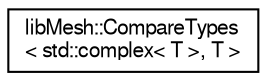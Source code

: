digraph "Graphical Class Hierarchy"
{
  edge [fontname="FreeSans",fontsize="10",labelfontname="FreeSans",labelfontsize="10"];
  node [fontname="FreeSans",fontsize="10",shape=record];
  rankdir="LR";
  Node1 [label="libMesh::CompareTypes\l\< std::complex\< T \>, T \>",height=0.2,width=0.4,color="black", fillcolor="white", style="filled",URL="$structlibMesh_1_1CompareTypes_3_01std_1_1complex_3_01T_01_4_00_01T_01_4.html"];
}
